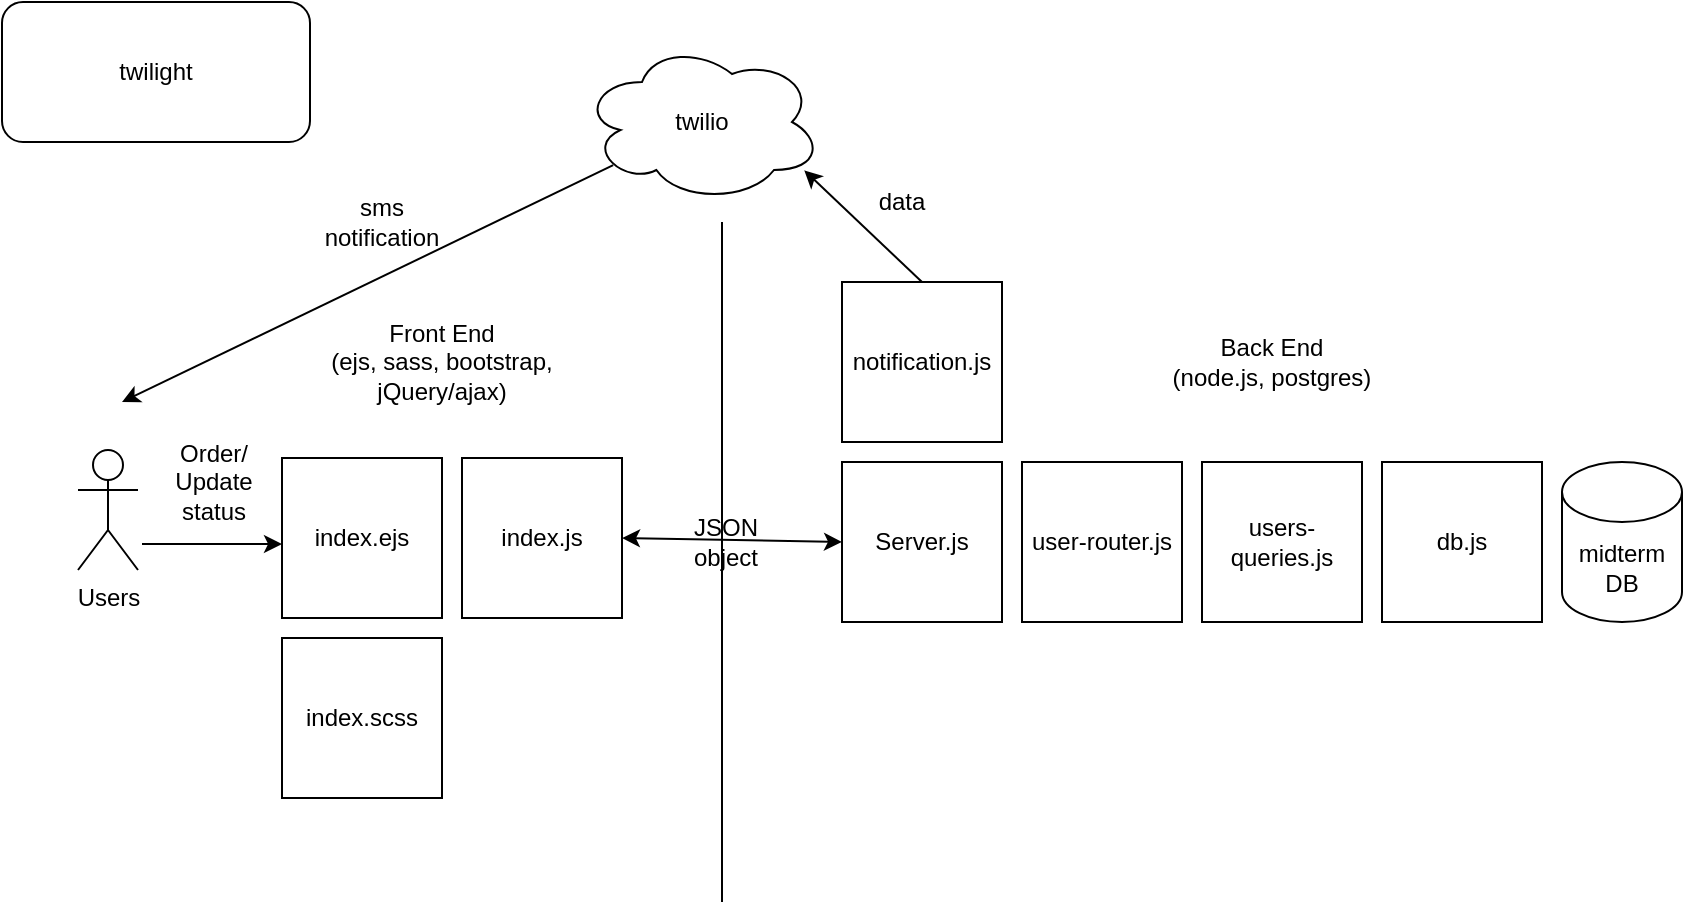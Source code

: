 <mxfile>
    <diagram id="2UQrdZFRLi8YGOJuuQ54" name="Page-1">
        <mxGraphModel dx="813" dy="1553" grid="1" gridSize="10" guides="1" tooltips="1" connect="1" arrows="1" fold="1" page="1" pageScale="1" pageWidth="850" pageHeight="1100" math="0" shadow="0">
            <root>
                <mxCell id="0"/>
                <mxCell id="1" parent="0"/>
                <mxCell id="2" value="midterm&lt;br&gt;DB" style="shape=cylinder3;whiteSpace=wrap;html=1;boundedLbl=1;backgroundOutline=1;size=15;" parent="1" vertex="1">
                    <mxGeometry x="780" y="200" width="60" height="80" as="geometry"/>
                </mxCell>
                <mxCell id="3" value="Server.js" style="whiteSpace=wrap;html=1;aspect=fixed;" parent="1" vertex="1">
                    <mxGeometry x="420" y="200" width="80" height="80" as="geometry"/>
                </mxCell>
                <mxCell id="4" value="db.js" style="whiteSpace=wrap;html=1;aspect=fixed;" parent="1" vertex="1">
                    <mxGeometry x="690" y="200" width="80" height="80" as="geometry"/>
                </mxCell>
                <mxCell id="5" value="user-router.js" style="whiteSpace=wrap;html=1;aspect=fixed;" parent="1" vertex="1">
                    <mxGeometry x="510" y="200" width="80" height="80" as="geometry"/>
                </mxCell>
                <mxCell id="6" value="index.ejs" style="whiteSpace=wrap;html=1;aspect=fixed;" parent="1" vertex="1">
                    <mxGeometry x="140" y="198" width="80" height="80" as="geometry"/>
                </mxCell>
                <mxCell id="7" value="users-queries.js" style="whiteSpace=wrap;html=1;aspect=fixed;" parent="1" vertex="1">
                    <mxGeometry x="600" y="200" width="80" height="80" as="geometry"/>
                </mxCell>
                <mxCell id="8" value="index.js" style="whiteSpace=wrap;html=1;aspect=fixed;" parent="1" vertex="1">
                    <mxGeometry x="230" y="198" width="80" height="80" as="geometry"/>
                </mxCell>
                <mxCell id="10" value="" style="endArrow=none;html=1;" parent="1" edge="1">
                    <mxGeometry width="50" height="50" relative="1" as="geometry">
                        <mxPoint x="360" y="420" as="sourcePoint"/>
                        <mxPoint x="360" y="80" as="targetPoint"/>
                    </mxGeometry>
                </mxCell>
                <mxCell id="11" value="Front End &lt;br&gt;(ejs, sass, bootstrap, jQuery/ajax)" style="text;html=1;strokeColor=none;fillColor=none;align=center;verticalAlign=middle;whiteSpace=wrap;rounded=0;" parent="1" vertex="1">
                    <mxGeometry x="140" y="140" width="160" height="20" as="geometry"/>
                </mxCell>
                <mxCell id="12" value="Back End &lt;br&gt;(node.js, postgres)" style="text;html=1;strokeColor=none;fillColor=none;align=center;verticalAlign=middle;whiteSpace=wrap;rounded=0;" parent="1" vertex="1">
                    <mxGeometry x="580" y="140" width="110" height="20" as="geometry"/>
                </mxCell>
                <mxCell id="13" value="Users" style="shape=umlActor;verticalLabelPosition=bottom;verticalAlign=top;html=1;outlineConnect=0;" parent="1" vertex="1">
                    <mxGeometry x="38" y="194" width="30" height="60" as="geometry"/>
                </mxCell>
                <mxCell id="17" value="" style="endArrow=classic;html=1;entryX=0;entryY=0.25;entryDx=0;entryDy=0;" parent="1" edge="1">
                    <mxGeometry width="50" height="50" relative="1" as="geometry">
                        <mxPoint x="70" y="241" as="sourcePoint"/>
                        <mxPoint x="140" y="241" as="targetPoint"/>
                    </mxGeometry>
                </mxCell>
                <mxCell id="18" value="Order/ Update status" style="text;html=1;strokeColor=none;fillColor=none;align=center;verticalAlign=middle;whiteSpace=wrap;rounded=0;" parent="1" vertex="1">
                    <mxGeometry x="86" y="200" width="40" height="20" as="geometry"/>
                </mxCell>
                <mxCell id="19" value="index.scss" style="whiteSpace=wrap;html=1;aspect=fixed;" parent="1" vertex="1">
                    <mxGeometry x="140" y="288" width="80" height="80" as="geometry"/>
                </mxCell>
                <mxCell id="20" value="twilio" style="ellipse;shape=cloud;whiteSpace=wrap;html=1;" parent="1" vertex="1">
                    <mxGeometry x="290" y="-10" width="120" height="80" as="geometry"/>
                </mxCell>
                <mxCell id="21" value="" style="endArrow=classic;html=1;exitX=0.13;exitY=0.77;exitDx=0;exitDy=0;exitPerimeter=0;" parent="1" source="20" edge="1">
                    <mxGeometry width="50" height="50" relative="1" as="geometry">
                        <mxPoint x="260" y="80" as="sourcePoint"/>
                        <mxPoint x="60" y="170" as="targetPoint"/>
                    </mxGeometry>
                </mxCell>
                <mxCell id="23" value="notification.js" style="whiteSpace=wrap;html=1;aspect=fixed;" parent="1" vertex="1">
                    <mxGeometry x="420" y="110" width="80" height="80" as="geometry"/>
                </mxCell>
                <mxCell id="25" value="" style="endArrow=classic;html=1;exitX=0.5;exitY=0;exitDx=0;exitDy=0;entryX=0.926;entryY=0.802;entryDx=0;entryDy=0;entryPerimeter=0;" parent="1" source="23" target="20" edge="1">
                    <mxGeometry width="50" height="50" relative="1" as="geometry">
                        <mxPoint x="380" y="230" as="sourcePoint"/>
                        <mxPoint x="404" y="60" as="targetPoint"/>
                    </mxGeometry>
                </mxCell>
                <mxCell id="27" value="sms notification" style="text;html=1;strokeColor=none;fillColor=none;align=center;verticalAlign=middle;whiteSpace=wrap;rounded=0;" parent="1" vertex="1">
                    <mxGeometry x="170" y="70" width="40" height="20" as="geometry"/>
                </mxCell>
                <mxCell id="32" value="" style="endArrow=classic;startArrow=classic;html=1;exitX=1;exitY=0.5;exitDx=0;exitDy=0;entryX=0;entryY=0.5;entryDx=0;entryDy=0;" parent="1" source="8" target="3" edge="1">
                    <mxGeometry width="50" height="50" relative="1" as="geometry">
                        <mxPoint x="380" y="210" as="sourcePoint"/>
                        <mxPoint x="430" y="160" as="targetPoint"/>
                    </mxGeometry>
                </mxCell>
                <mxCell id="33" value="JSON object" style="text;html=1;strokeColor=none;fillColor=none;align=center;verticalAlign=middle;whiteSpace=wrap;rounded=0;" parent="1" vertex="1">
                    <mxGeometry x="342" y="230" width="40" height="20" as="geometry"/>
                </mxCell>
                <mxCell id="35" value="data" style="text;html=1;strokeColor=none;fillColor=none;align=center;verticalAlign=middle;whiteSpace=wrap;rounded=0;" parent="1" vertex="1">
                    <mxGeometry x="430" y="60" width="40" height="20" as="geometry"/>
                </mxCell>
                <mxCell id="36" value="twilight" style="rounded=1;whiteSpace=wrap;html=1;" vertex="1" parent="1">
                    <mxGeometry y="-30" width="154" height="70" as="geometry"/>
                </mxCell>
            </root>
        </mxGraphModel>
    </diagram>
</mxfile>